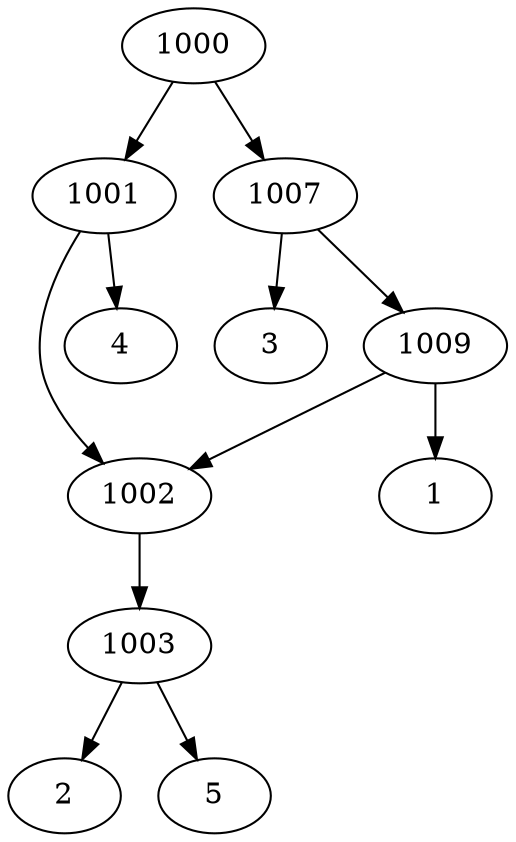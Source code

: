 strict digraph G1 {
1000 -> 1001
1000 -> 1007
1001 -> 1002
1001 -> 4
1002 -> 1003
1003 -> 2
1003 -> 5
1007 -> 3
1007 -> 1009
1009 -> 1
1009 -> 1002
1002 -> 1003
1003 -> 2
1003 -> 5
}